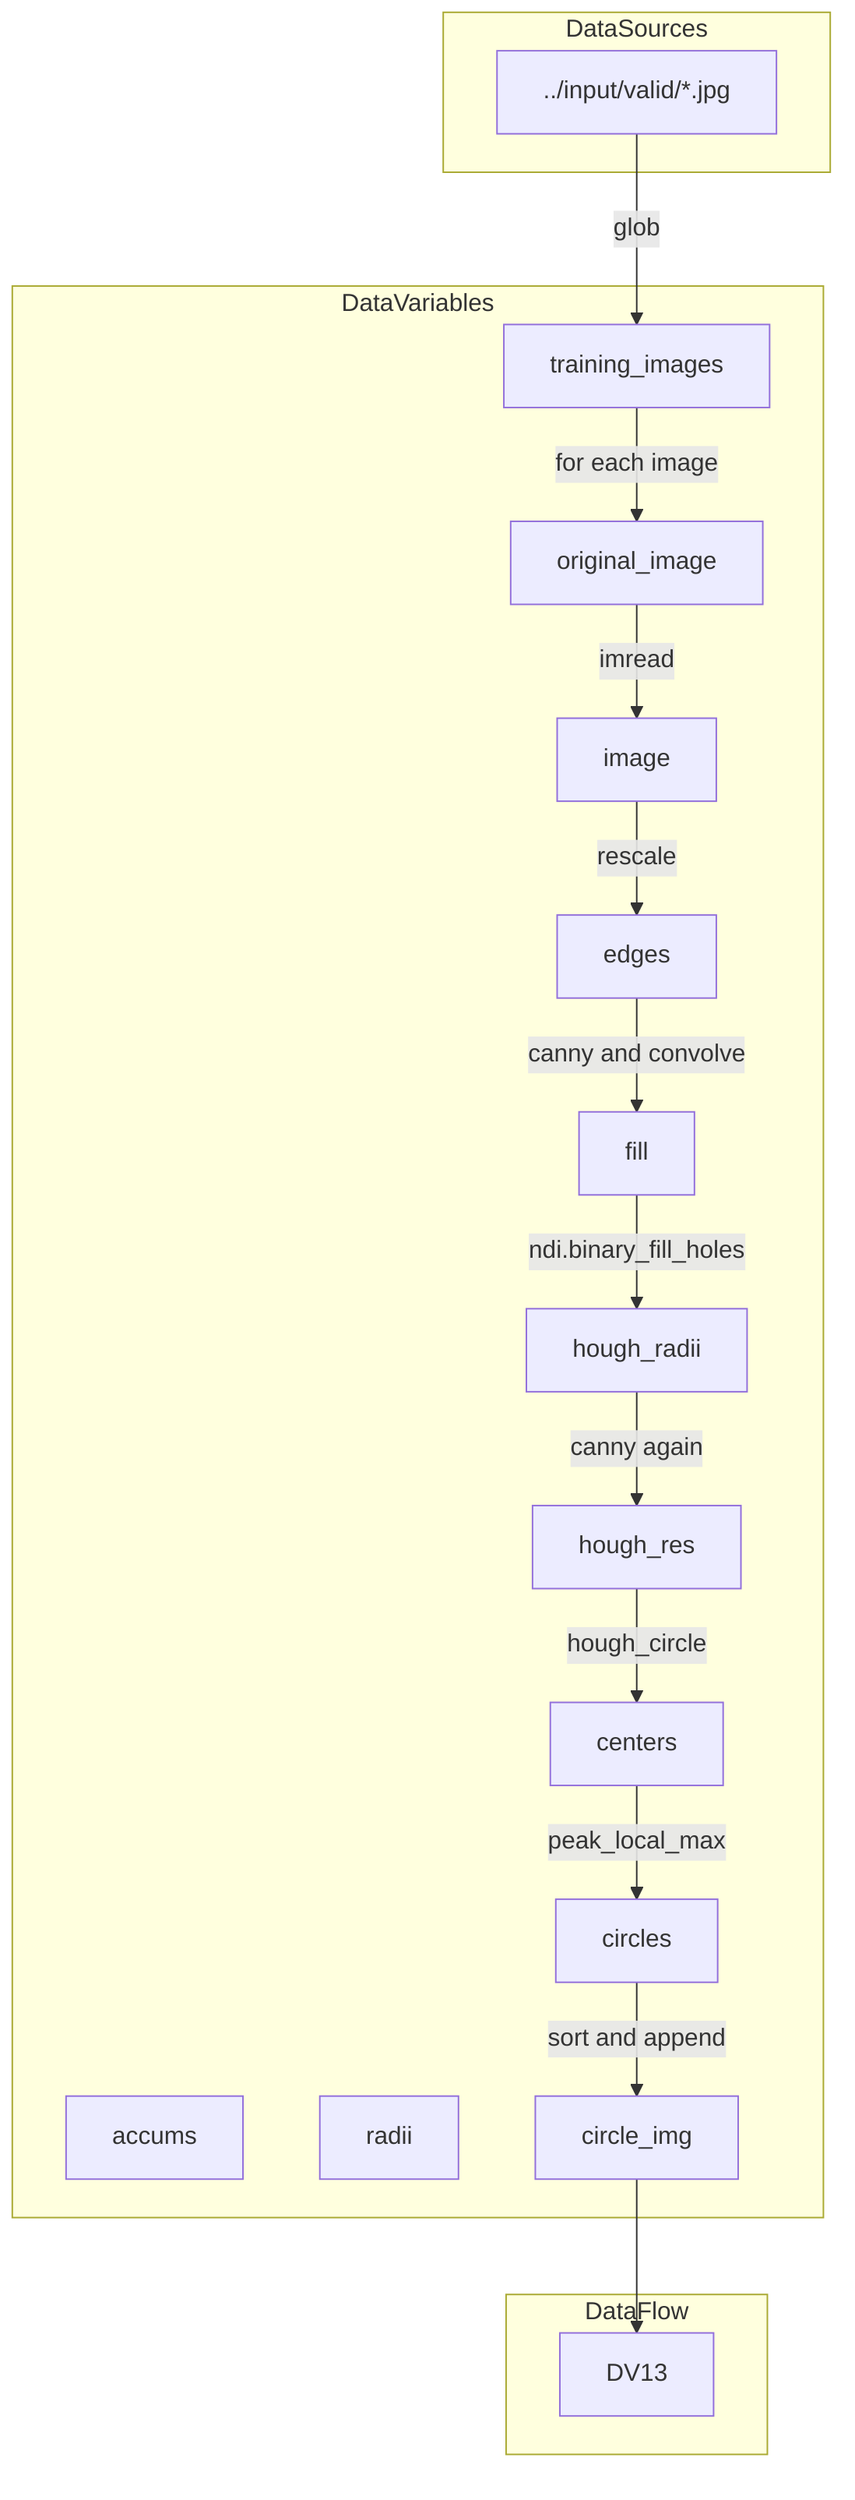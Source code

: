 flowchart TD
    %% Start of the Diagram
    
    subgraph DataSources
    DS1["../input/valid/*.jpg"]
    end
    
    subgraph DataVariables
    DV1["training_images"]
    DV2["original_image"]
    DV3["image"]
    DV4["edges"]
    DV5["fill"]
    DV6["hough_radii"]
    DV7["hough_res"]
    DV8["centers"]
    DV9["accums"]
    DV10["radii"]
    DV11["circles"]
    DV12["circle_img"]
    end
    
    subgraph DataFlow
    DS1 -->|glob| DV1
    DV1 -->|for each image| DV2
    DV2 -->|imread| DV3
    DV3 -->|rescale| DV4
    DV4 -->|canny and convolve| DV5
    DV5 -->|ndi.binary_fill_holes| DV6
    DV6 -->|canny again| DV7
    DV7 -->|hough_circle| DV8
    DV8 -->|peak_local_max| DV11
    DV11 -->|sort and append| DV12
    DV12 --> DV13
    end
    
    %% End of the Diagram